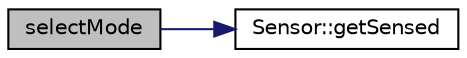 digraph "selectMode"
{
 // LATEX_PDF_SIZE
  edge [fontname="Helvetica",fontsize="10",labelfontname="Helvetica",labelfontsize="10"];
  node [fontname="Helvetica",fontsize="10",shape=record];
  rankdir="LR";
  Node1 [label="selectMode",height=0.2,width=0.4,color="black", fillcolor="grey75", style="filled", fontcolor="black",tooltip=" "];
  Node1 -> Node2 [color="midnightblue",fontsize="10",style="solid",fontname="Helvetica"];
  Node2 [label="Sensor::getSensed",height=0.2,width=0.4,color="black", fillcolor="white", style="filled",URL="$classSensor.html#a19267a097e4fd8ba8e0985d1c79564eb",tooltip=" "];
}
